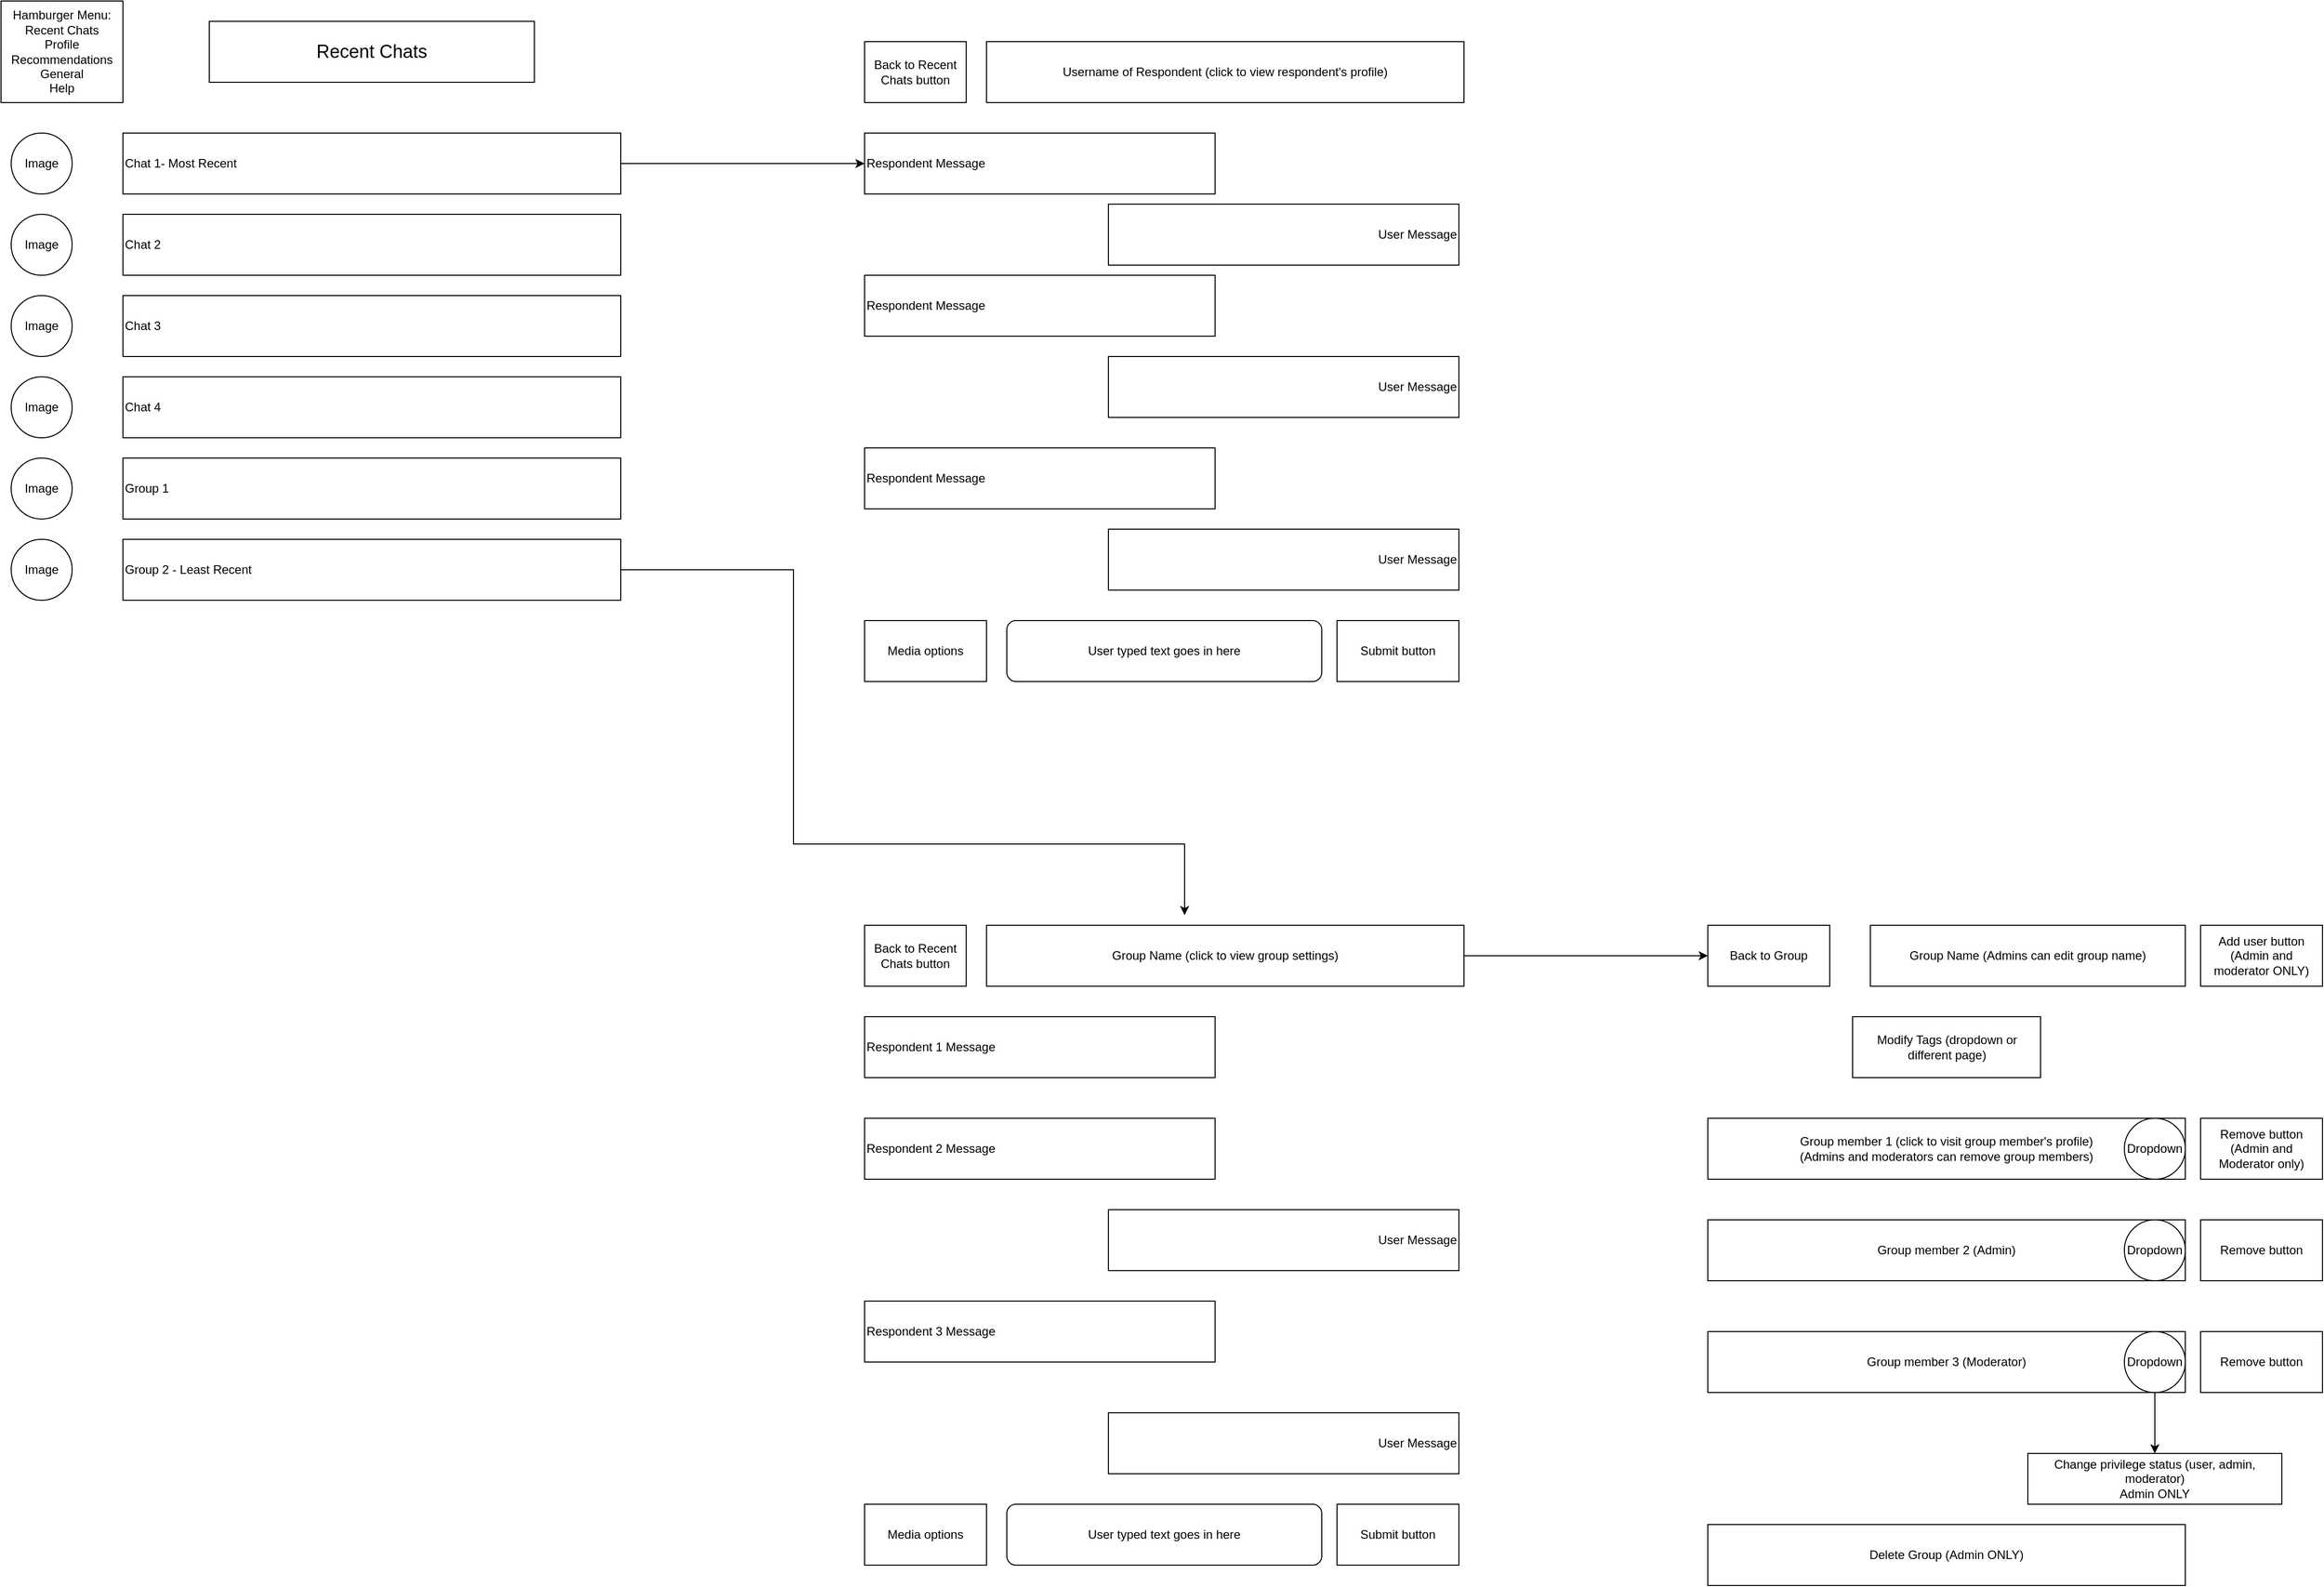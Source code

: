 <mxfile version="13.5.8" type="device"><diagram id="8v4n-pP0tTHeaLJM2tj3" name="Page-1"><mxGraphModel dx="1038" dy="579" grid="1" gridSize="10" guides="1" tooltips="1" connect="1" arrows="1" fold="1" page="1" pageScale="1" pageWidth="850" pageHeight="1100" math="0" shadow="0"><root><mxCell id="0"/><mxCell id="1" parent="0"/><mxCell id="4XXns-pqSWW4_ap_Le21-66" value="Group member 3 (Moderator)" style="rounded=0;whiteSpace=wrap;html=1;align=center;" vertex="1" parent="1"><mxGeometry x="1800" y="1330" width="470" height="60" as="geometry"/></mxCell><mxCell id="4XXns-pqSWW4_ap_Le21-20" value="" style="edgeStyle=orthogonalEdgeStyle;rounded=0;orthogonalLoop=1;jettySize=auto;html=1;" edge="1" parent="1" source="4XXns-pqSWW4_ap_Le21-1" target="4XXns-pqSWW4_ap_Le21-19"><mxGeometry relative="1" as="geometry"/></mxCell><mxCell id="4XXns-pqSWW4_ap_Le21-1" value="Chat 1- Most Recent" style="rounded=0;whiteSpace=wrap;html=1;align=left;" vertex="1" parent="1"><mxGeometry x="240" y="150" width="490" height="60" as="geometry"/></mxCell><mxCell id="4XXns-pqSWW4_ap_Le21-2" value="Chat 2" style="rounded=0;whiteSpace=wrap;html=1;align=left;" vertex="1" parent="1"><mxGeometry x="240" y="230" width="490" height="60" as="geometry"/></mxCell><mxCell id="4XXns-pqSWW4_ap_Le21-3" value="Chat 3" style="rounded=0;whiteSpace=wrap;html=1;align=left;" vertex="1" parent="1"><mxGeometry x="240" y="310" width="490" height="60" as="geometry"/></mxCell><mxCell id="4XXns-pqSWW4_ap_Le21-5" value="Chat 4" style="rounded=0;whiteSpace=wrap;html=1;align=left;" vertex="1" parent="1"><mxGeometry x="240" y="390" width="490" height="60" as="geometry"/></mxCell><mxCell id="4XXns-pqSWW4_ap_Le21-6" value="Group 1" style="rounded=0;whiteSpace=wrap;html=1;align=left;" vertex="1" parent="1"><mxGeometry x="240" y="470" width="490" height="60" as="geometry"/></mxCell><mxCell id="4XXns-pqSWW4_ap_Le21-7" value="Hamburger Menu:&lt;br&gt;Recent Chats&lt;br&gt;Profile&lt;br&gt;Recommendations&lt;br&gt;General&lt;br&gt;Help" style="rounded=0;whiteSpace=wrap;html=1;" vertex="1" parent="1"><mxGeometry x="120" y="20" width="120" height="100" as="geometry"/></mxCell><mxCell id="4XXns-pqSWW4_ap_Le21-8" value="Image" style="ellipse;whiteSpace=wrap;html=1;aspect=fixed;" vertex="1" parent="1"><mxGeometry x="130" y="470" width="60" height="60" as="geometry"/></mxCell><mxCell id="4XXns-pqSWW4_ap_Le21-12" value="Image" style="ellipse;whiteSpace=wrap;html=1;aspect=fixed;" vertex="1" parent="1"><mxGeometry x="130" y="390" width="60" height="60" as="geometry"/></mxCell><mxCell id="4XXns-pqSWW4_ap_Le21-13" value="Image" style="ellipse;whiteSpace=wrap;html=1;aspect=fixed;" vertex="1" parent="1"><mxGeometry x="130" y="310" width="60" height="60" as="geometry"/></mxCell><mxCell id="4XXns-pqSWW4_ap_Le21-14" value="Image" style="ellipse;whiteSpace=wrap;html=1;aspect=fixed;" vertex="1" parent="1"><mxGeometry x="130" y="230" width="60" height="60" as="geometry"/></mxCell><mxCell id="4XXns-pqSWW4_ap_Le21-15" value="Image" style="ellipse;whiteSpace=wrap;html=1;aspect=fixed;" vertex="1" parent="1"><mxGeometry x="130" y="150" width="60" height="60" as="geometry"/></mxCell><mxCell id="4XXns-pqSWW4_ap_Le21-16" value="&lt;font style=&quot;font-size: 18px&quot;&gt;Recent Chats&lt;/font&gt;" style="rounded=0;whiteSpace=wrap;html=1;" vertex="1" parent="1"><mxGeometry x="325" y="40" width="320" height="60" as="geometry"/></mxCell><mxCell id="4XXns-pqSWW4_ap_Le21-33" value="" style="edgeStyle=orthogonalEdgeStyle;rounded=0;orthogonalLoop=1;jettySize=auto;html=1;" edge="1" parent="1" source="4XXns-pqSWW4_ap_Le21-17"><mxGeometry relative="1" as="geometry"><mxPoint x="1285" y="920" as="targetPoint"/><Array as="points"><mxPoint x="900" y="580"/><mxPoint x="900" y="850"/></Array></mxGeometry></mxCell><mxCell id="4XXns-pqSWW4_ap_Le21-17" value="Group 2 - Least Recent" style="rounded=0;whiteSpace=wrap;html=1;align=left;" vertex="1" parent="1"><mxGeometry x="240" y="550" width="490" height="60" as="geometry"/></mxCell><mxCell id="4XXns-pqSWW4_ap_Le21-18" value="Image" style="ellipse;whiteSpace=wrap;html=1;aspect=fixed;" vertex="1" parent="1"><mxGeometry x="130" y="550" width="60" height="60" as="geometry"/></mxCell><mxCell id="4XXns-pqSWW4_ap_Le21-19" value="Respondent Message" style="whiteSpace=wrap;html=1;rounded=0;align=left;" vertex="1" parent="1"><mxGeometry x="970" y="150" width="345" height="60" as="geometry"/></mxCell><mxCell id="4XXns-pqSWW4_ap_Le21-21" value="Respondent Message" style="whiteSpace=wrap;html=1;rounded=0;align=left;" vertex="1" parent="1"><mxGeometry x="970" y="290" width="345" height="60" as="geometry"/></mxCell><mxCell id="4XXns-pqSWW4_ap_Le21-22" value="Respondent Message" style="whiteSpace=wrap;html=1;rounded=0;align=left;" vertex="1" parent="1"><mxGeometry x="970" y="460" width="345" height="60" as="geometry"/></mxCell><mxCell id="4XXns-pqSWW4_ap_Le21-23" value="User Message" style="whiteSpace=wrap;html=1;rounded=0;align=right;" vertex="1" parent="1"><mxGeometry x="1210" y="220" width="345" height="60" as="geometry"/></mxCell><mxCell id="4XXns-pqSWW4_ap_Le21-24" value="User Message" style="whiteSpace=wrap;html=1;rounded=0;align=right;" vertex="1" parent="1"><mxGeometry x="1210" y="370" width="345" height="60" as="geometry"/></mxCell><mxCell id="4XXns-pqSWW4_ap_Le21-25" value="User Message" style="whiteSpace=wrap;html=1;rounded=0;align=right;" vertex="1" parent="1"><mxGeometry x="1210" y="540" width="345" height="60" as="geometry"/></mxCell><mxCell id="4XXns-pqSWW4_ap_Le21-26" value="Username of Respondent (click to view respondent's profile)" style="rounded=0;whiteSpace=wrap;html=1;align=center;" vertex="1" parent="1"><mxGeometry x="1090" y="60" width="470" height="60" as="geometry"/></mxCell><mxCell id="4XXns-pqSWW4_ap_Le21-27" value="User typed text goes in here" style="rounded=1;whiteSpace=wrap;html=1;align=center;" vertex="1" parent="1"><mxGeometry x="1110" y="630" width="310" height="60" as="geometry"/></mxCell><mxCell id="4XXns-pqSWW4_ap_Le21-28" value="Media options" style="rounded=0;whiteSpace=wrap;html=1;align=center;" vertex="1" parent="1"><mxGeometry x="970" y="630" width="120" height="60" as="geometry"/></mxCell><mxCell id="4XXns-pqSWW4_ap_Le21-29" value="Back to Recent Chats button" style="rounded=0;whiteSpace=wrap;html=1;align=center;" vertex="1" parent="1"><mxGeometry x="970" y="60" width="100" height="60" as="geometry"/></mxCell><mxCell id="4XXns-pqSWW4_ap_Le21-31" value="Submit button" style="rounded=0;whiteSpace=wrap;html=1;align=center;" vertex="1" parent="1"><mxGeometry x="1435" y="630" width="120" height="60" as="geometry"/></mxCell><mxCell id="4XXns-pqSWW4_ap_Le21-34" value="Respondent 1 Message" style="whiteSpace=wrap;html=1;rounded=0;align=left;" vertex="1" parent="1"><mxGeometry x="970" y="1020" width="345" height="60" as="geometry"/></mxCell><mxCell id="4XXns-pqSWW4_ap_Le21-35" value="Respondent 2 Message" style="whiteSpace=wrap;html=1;rounded=0;align=left;" vertex="1" parent="1"><mxGeometry x="970" y="1120" width="345" height="60" as="geometry"/></mxCell><mxCell id="4XXns-pqSWW4_ap_Le21-36" value="Respondent 3 Message" style="whiteSpace=wrap;html=1;rounded=0;align=left;" vertex="1" parent="1"><mxGeometry x="970" y="1300" width="345" height="60" as="geometry"/></mxCell><mxCell id="4XXns-pqSWW4_ap_Le21-38" value="User Message" style="whiteSpace=wrap;html=1;rounded=0;align=right;" vertex="1" parent="1"><mxGeometry x="1210" y="1210" width="345" height="60" as="geometry"/></mxCell><mxCell id="4XXns-pqSWW4_ap_Le21-39" value="User Message" style="whiteSpace=wrap;html=1;rounded=0;align=right;" vertex="1" parent="1"><mxGeometry x="1210" y="1410" width="345" height="60" as="geometry"/></mxCell><mxCell id="4XXns-pqSWW4_ap_Le21-48" value="" style="edgeStyle=orthogonalEdgeStyle;rounded=0;orthogonalLoop=1;jettySize=auto;html=1;entryX=0;entryY=0.5;entryDx=0;entryDy=0;" edge="1" parent="1" source="4XXns-pqSWW4_ap_Le21-40" target="4XXns-pqSWW4_ap_Le21-63"><mxGeometry relative="1" as="geometry"><mxPoint x="1790" y="960" as="targetPoint"/></mxGeometry></mxCell><mxCell id="4XXns-pqSWW4_ap_Le21-40" value="Group Name (click to view group settings)" style="rounded=0;whiteSpace=wrap;html=1;align=center;" vertex="1" parent="1"><mxGeometry x="1090" y="930" width="470" height="60" as="geometry"/></mxCell><mxCell id="4XXns-pqSWW4_ap_Le21-41" value="User typed text goes in here" style="rounded=1;whiteSpace=wrap;html=1;align=center;" vertex="1" parent="1"><mxGeometry x="1110" y="1500" width="310" height="60" as="geometry"/></mxCell><mxCell id="4XXns-pqSWW4_ap_Le21-42" value="Media options" style="rounded=0;whiteSpace=wrap;html=1;align=center;" vertex="1" parent="1"><mxGeometry x="970" y="1500" width="120" height="60" as="geometry"/></mxCell><mxCell id="4XXns-pqSWW4_ap_Le21-43" value="Back to Recent Chats button" style="rounded=0;whiteSpace=wrap;html=1;align=center;" vertex="1" parent="1"><mxGeometry x="970" y="930" width="100" height="60" as="geometry"/></mxCell><mxCell id="4XXns-pqSWW4_ap_Le21-44" value="Submit button" style="rounded=0;whiteSpace=wrap;html=1;align=center;" vertex="1" parent="1"><mxGeometry x="1435" y="1500" width="120" height="60" as="geometry"/></mxCell><mxCell id="4XXns-pqSWW4_ap_Le21-47" value="Group Name (Admins can edit group name)" style="rounded=0;whiteSpace=wrap;html=1;align=center;" vertex="1" parent="1"><mxGeometry x="1960" y="930" width="310" height="60" as="geometry"/></mxCell><mxCell id="4XXns-pqSWW4_ap_Le21-49" value="Group member 1 (click to visit group member's profile) &lt;br&gt;(Admins and moderators can remove group members)" style="rounded=0;whiteSpace=wrap;html=1;align=center;" vertex="1" parent="1"><mxGeometry x="1800" y="1120" width="470" height="60" as="geometry"/></mxCell><mxCell id="4XXns-pqSWW4_ap_Le21-50" value="Group member 2 (Admin)" style="rounded=0;whiteSpace=wrap;html=1;align=center;" vertex="1" parent="1"><mxGeometry x="1800" y="1220" width="470" height="60" as="geometry"/></mxCell><mxCell id="4XXns-pqSWW4_ap_Le21-51" value="Delete Group (Admin ONLY)" style="rounded=0;whiteSpace=wrap;html=1;align=center;" vertex="1" parent="1"><mxGeometry x="1800" y="1520" width="470" height="60" as="geometry"/></mxCell><mxCell id="4XXns-pqSWW4_ap_Le21-52" value="Add user button (Admin and moderator ONLY)" style="rounded=0;whiteSpace=wrap;html=1;align=center;" vertex="1" parent="1"><mxGeometry x="2285" y="930" width="120" height="60" as="geometry"/></mxCell><mxCell id="4XXns-pqSWW4_ap_Le21-53" value="Remove button (Admin and Moderator only)" style="rounded=0;whiteSpace=wrap;html=1;align=center;" vertex="1" parent="1"><mxGeometry x="2285" y="1120" width="120" height="60" as="geometry"/></mxCell><mxCell id="4XXns-pqSWW4_ap_Le21-54" value="Remove button" style="rounded=0;whiteSpace=wrap;html=1;align=center;" vertex="1" parent="1"><mxGeometry x="2285" y="1330" width="120" height="60" as="geometry"/></mxCell><mxCell id="4XXns-pqSWW4_ap_Le21-55" value="Remove button" style="rounded=0;whiteSpace=wrap;html=1;align=center;" vertex="1" parent="1"><mxGeometry x="2285" y="1220" width="120" height="60" as="geometry"/></mxCell><mxCell id="4XXns-pqSWW4_ap_Le21-58" value="Dropdown" style="ellipse;whiteSpace=wrap;html=1;aspect=fixed;align=center;" vertex="1" parent="1"><mxGeometry x="2210" y="1120" width="60" height="60" as="geometry"/></mxCell><mxCell id="4XXns-pqSWW4_ap_Le21-62" value="" style="edgeStyle=orthogonalEdgeStyle;rounded=0;orthogonalLoop=1;jettySize=auto;html=1;" edge="1" parent="1" source="4XXns-pqSWW4_ap_Le21-59" target="4XXns-pqSWW4_ap_Le21-61"><mxGeometry relative="1" as="geometry"/></mxCell><mxCell id="4XXns-pqSWW4_ap_Le21-59" value="Dropdown" style="ellipse;whiteSpace=wrap;html=1;aspect=fixed;align=center;" vertex="1" parent="1"><mxGeometry x="2210" y="1330" width="60" height="60" as="geometry"/></mxCell><mxCell id="4XXns-pqSWW4_ap_Le21-60" value="Dropdown" style="ellipse;whiteSpace=wrap;html=1;aspect=fixed;align=center;" vertex="1" parent="1"><mxGeometry x="2210" y="1220" width="60" height="60" as="geometry"/></mxCell><mxCell id="4XXns-pqSWW4_ap_Le21-61" value="Change privilege status (user, admin, moderator)&lt;br&gt;Admin ONLY" style="whiteSpace=wrap;html=1;" vertex="1" parent="1"><mxGeometry x="2115" y="1450" width="250" height="50" as="geometry"/></mxCell><mxCell id="4XXns-pqSWW4_ap_Le21-63" value="Back to Group" style="rounded=0;whiteSpace=wrap;html=1;align=center;" vertex="1" parent="1"><mxGeometry x="1800" y="930" width="120" height="60" as="geometry"/></mxCell><mxCell id="4XXns-pqSWW4_ap_Le21-64" value="Modify Tags (dropdown or different page)" style="rounded=0;whiteSpace=wrap;html=1;align=center;" vertex="1" parent="1"><mxGeometry x="1942.5" y="1020" width="185" height="60" as="geometry"/></mxCell></root></mxGraphModel></diagram></mxfile>